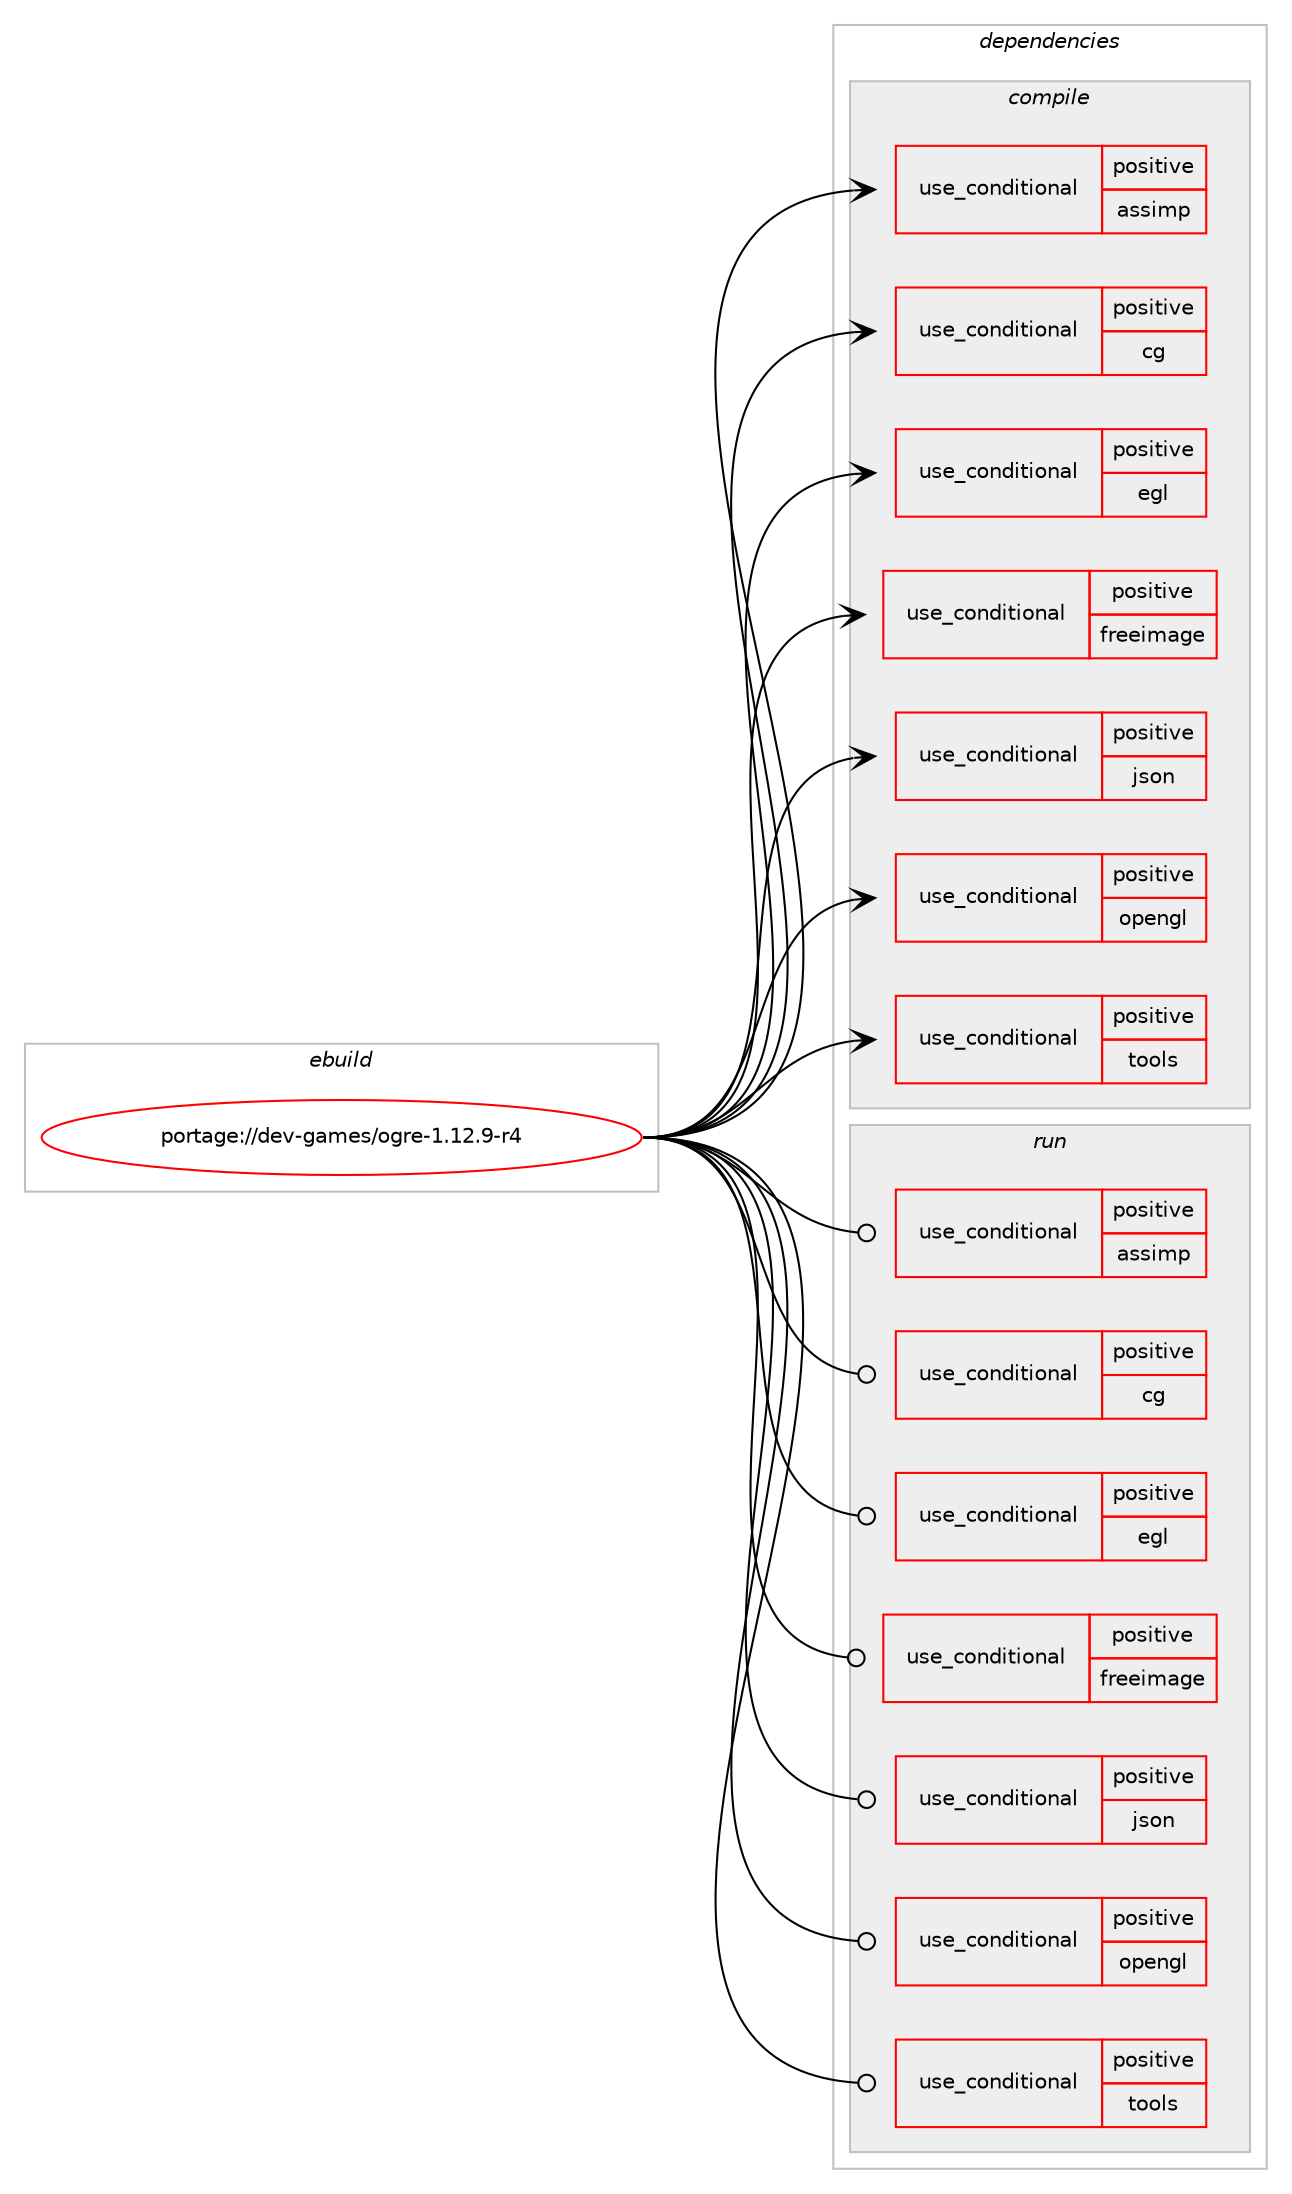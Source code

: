 digraph prolog {

# *************
# Graph options
# *************

newrank=true;
concentrate=true;
compound=true;
graph [rankdir=LR,fontname=Helvetica,fontsize=10,ranksep=1.5];#, ranksep=2.5, nodesep=0.2];
edge  [arrowhead=vee];
node  [fontname=Helvetica,fontsize=10];

# **********
# The ebuild
# **********

subgraph cluster_leftcol {
color=gray;
rank=same;
label=<<i>ebuild</i>>;
id [label="portage://dev-games/ogre-1.12.9-r4", color=red, width=4, href="../dev-games/ogre-1.12.9-r4.svg"];
}

# ****************
# The dependencies
# ****************

subgraph cluster_midcol {
color=gray;
label=<<i>dependencies</i>>;
subgraph cluster_compile {
fillcolor="#eeeeee";
style=filled;
label=<<i>compile</i>>;
subgraph cond19127 {
dependency33813 [label=<<TABLE BORDER="0" CELLBORDER="1" CELLSPACING="0" CELLPADDING="4"><TR><TD ROWSPAN="3" CELLPADDING="10">use_conditional</TD></TR><TR><TD>positive</TD></TR><TR><TD>assimp</TD></TR></TABLE>>, shape=none, color=red];
# *** BEGIN UNKNOWN DEPENDENCY TYPE (TODO) ***
# dependency33813 -> package_dependency(portage://dev-games/ogre-1.12.9-r4,install,no,media-libs,assimp,none,[,,],any_same_slot,[])
# *** END UNKNOWN DEPENDENCY TYPE (TODO) ***

}
id:e -> dependency33813:w [weight=20,style="solid",arrowhead="vee"];
subgraph cond19128 {
dependency33814 [label=<<TABLE BORDER="0" CELLBORDER="1" CELLSPACING="0" CELLPADDING="4"><TR><TD ROWSPAN="3" CELLPADDING="10">use_conditional</TD></TR><TR><TD>positive</TD></TR><TR><TD>cg</TD></TR></TABLE>>, shape=none, color=red];
# *** BEGIN UNKNOWN DEPENDENCY TYPE (TODO) ***
# dependency33814 -> package_dependency(portage://dev-games/ogre-1.12.9-r4,install,no,media-gfx,nvidia-cg-toolkit,none,[,,],[],[])
# *** END UNKNOWN DEPENDENCY TYPE (TODO) ***

}
id:e -> dependency33814:w [weight=20,style="solid",arrowhead="vee"];
subgraph cond19129 {
dependency33815 [label=<<TABLE BORDER="0" CELLBORDER="1" CELLSPACING="0" CELLPADDING="4"><TR><TD ROWSPAN="3" CELLPADDING="10">use_conditional</TD></TR><TR><TD>positive</TD></TR><TR><TD>egl</TD></TR></TABLE>>, shape=none, color=red];
# *** BEGIN UNKNOWN DEPENDENCY TYPE (TODO) ***
# dependency33815 -> package_dependency(portage://dev-games/ogre-1.12.9-r4,install,no,media-libs,libglvnd,none,[,,],[],[])
# *** END UNKNOWN DEPENDENCY TYPE (TODO) ***

}
id:e -> dependency33815:w [weight=20,style="solid",arrowhead="vee"];
subgraph cond19130 {
dependency33816 [label=<<TABLE BORDER="0" CELLBORDER="1" CELLSPACING="0" CELLPADDING="4"><TR><TD ROWSPAN="3" CELLPADDING="10">use_conditional</TD></TR><TR><TD>positive</TD></TR><TR><TD>freeimage</TD></TR></TABLE>>, shape=none, color=red];
# *** BEGIN UNKNOWN DEPENDENCY TYPE (TODO) ***
# dependency33816 -> package_dependency(portage://dev-games/ogre-1.12.9-r4,install,no,media-libs,freeimage,none,[,,],[],[])
# *** END UNKNOWN DEPENDENCY TYPE (TODO) ***

}
id:e -> dependency33816:w [weight=20,style="solid",arrowhead="vee"];
subgraph cond19131 {
dependency33817 [label=<<TABLE BORDER="0" CELLBORDER="1" CELLSPACING="0" CELLPADDING="4"><TR><TD ROWSPAN="3" CELLPADDING="10">use_conditional</TD></TR><TR><TD>positive</TD></TR><TR><TD>json</TD></TR></TABLE>>, shape=none, color=red];
# *** BEGIN UNKNOWN DEPENDENCY TYPE (TODO) ***
# dependency33817 -> package_dependency(portage://dev-games/ogre-1.12.9-r4,install,no,dev-libs,rapidjson,none,[,,],[],[])
# *** END UNKNOWN DEPENDENCY TYPE (TODO) ***

}
id:e -> dependency33817:w [weight=20,style="solid",arrowhead="vee"];
subgraph cond19132 {
dependency33818 [label=<<TABLE BORDER="0" CELLBORDER="1" CELLSPACING="0" CELLPADDING="4"><TR><TD ROWSPAN="3" CELLPADDING="10">use_conditional</TD></TR><TR><TD>positive</TD></TR><TR><TD>opengl</TD></TR></TABLE>>, shape=none, color=red];
# *** BEGIN UNKNOWN DEPENDENCY TYPE (TODO) ***
# dependency33818 -> package_dependency(portage://dev-games/ogre-1.12.9-r4,install,no,virtual,glu,none,[,,],[],[])
# *** END UNKNOWN DEPENDENCY TYPE (TODO) ***

# *** BEGIN UNKNOWN DEPENDENCY TYPE (TODO) ***
# dependency33818 -> package_dependency(portage://dev-games/ogre-1.12.9-r4,install,no,virtual,opengl,none,[,,],[],[])
# *** END UNKNOWN DEPENDENCY TYPE (TODO) ***

}
id:e -> dependency33818:w [weight=20,style="solid",arrowhead="vee"];
subgraph cond19133 {
dependency33819 [label=<<TABLE BORDER="0" CELLBORDER="1" CELLSPACING="0" CELLPADDING="4"><TR><TD ROWSPAN="3" CELLPADDING="10">use_conditional</TD></TR><TR><TD>positive</TD></TR><TR><TD>tools</TD></TR></TABLE>>, shape=none, color=red];
# *** BEGIN UNKNOWN DEPENDENCY TYPE (TODO) ***
# dependency33819 -> package_dependency(portage://dev-games/ogre-1.12.9-r4,install,no,dev-libs,tinyxml,none,[,,],[],[use(enable(stl),none)])
# *** END UNKNOWN DEPENDENCY TYPE (TODO) ***

}
id:e -> dependency33819:w [weight=20,style="solid",arrowhead="vee"];
# *** BEGIN UNKNOWN DEPENDENCY TYPE (TODO) ***
# id -> package_dependency(portage://dev-games/ogre-1.12.9-r4,install,no,dev-games,ois,none,[,,],[],[])
# *** END UNKNOWN DEPENDENCY TYPE (TODO) ***

# *** BEGIN UNKNOWN DEPENDENCY TYPE (TODO) ***
# id -> package_dependency(portage://dev-games/ogre-1.12.9-r4,install,no,dev-libs,pugixml,none,[,,],[],[])
# *** END UNKNOWN DEPENDENCY TYPE (TODO) ***

# *** BEGIN UNKNOWN DEPENDENCY TYPE (TODO) ***
# id -> package_dependency(portage://dev-games/ogre-1.12.9-r4,install,no,dev-libs,zziplib,none,[,,],[],[])
# *** END UNKNOWN DEPENDENCY TYPE (TODO) ***

# *** BEGIN UNKNOWN DEPENDENCY TYPE (TODO) ***
# id -> package_dependency(portage://dev-games/ogre-1.12.9-r4,install,no,media-libs,freetype,none,[,,],[slot(2)],[])
# *** END UNKNOWN DEPENDENCY TYPE (TODO) ***

# *** BEGIN UNKNOWN DEPENDENCY TYPE (TODO) ***
# id -> package_dependency(portage://dev-games/ogre-1.12.9-r4,install,no,x11-base,xorg-proto,none,[,,],[],[])
# *** END UNKNOWN DEPENDENCY TYPE (TODO) ***

# *** BEGIN UNKNOWN DEPENDENCY TYPE (TODO) ***
# id -> package_dependency(portage://dev-games/ogre-1.12.9-r4,install,no,x11-libs,libX11,none,[,,],[],[])
# *** END UNKNOWN DEPENDENCY TYPE (TODO) ***

# *** BEGIN UNKNOWN DEPENDENCY TYPE (TODO) ***
# id -> package_dependency(portage://dev-games/ogre-1.12.9-r4,install,no,x11-libs,libXaw,none,[,,],[],[])
# *** END UNKNOWN DEPENDENCY TYPE (TODO) ***

# *** BEGIN UNKNOWN DEPENDENCY TYPE (TODO) ***
# id -> package_dependency(portage://dev-games/ogre-1.12.9-r4,install,no,x11-libs,libXrandr,none,[,,],[],[])
# *** END UNKNOWN DEPENDENCY TYPE (TODO) ***

# *** BEGIN UNKNOWN DEPENDENCY TYPE (TODO) ***
# id -> package_dependency(portage://dev-games/ogre-1.12.9-r4,install,no,x11-libs,libXt,none,[,,],[],[])
# *** END UNKNOWN DEPENDENCY TYPE (TODO) ***

}
subgraph cluster_compileandrun {
fillcolor="#eeeeee";
style=filled;
label=<<i>compile and run</i>>;
}
subgraph cluster_run {
fillcolor="#eeeeee";
style=filled;
label=<<i>run</i>>;
subgraph cond19134 {
dependency33820 [label=<<TABLE BORDER="0" CELLBORDER="1" CELLSPACING="0" CELLPADDING="4"><TR><TD ROWSPAN="3" CELLPADDING="10">use_conditional</TD></TR><TR><TD>positive</TD></TR><TR><TD>assimp</TD></TR></TABLE>>, shape=none, color=red];
# *** BEGIN UNKNOWN DEPENDENCY TYPE (TODO) ***
# dependency33820 -> package_dependency(portage://dev-games/ogre-1.12.9-r4,run,no,media-libs,assimp,none,[,,],any_same_slot,[])
# *** END UNKNOWN DEPENDENCY TYPE (TODO) ***

}
id:e -> dependency33820:w [weight=20,style="solid",arrowhead="odot"];
subgraph cond19135 {
dependency33821 [label=<<TABLE BORDER="0" CELLBORDER="1" CELLSPACING="0" CELLPADDING="4"><TR><TD ROWSPAN="3" CELLPADDING="10">use_conditional</TD></TR><TR><TD>positive</TD></TR><TR><TD>cg</TD></TR></TABLE>>, shape=none, color=red];
# *** BEGIN UNKNOWN DEPENDENCY TYPE (TODO) ***
# dependency33821 -> package_dependency(portage://dev-games/ogre-1.12.9-r4,run,no,media-gfx,nvidia-cg-toolkit,none,[,,],[],[])
# *** END UNKNOWN DEPENDENCY TYPE (TODO) ***

}
id:e -> dependency33821:w [weight=20,style="solid",arrowhead="odot"];
subgraph cond19136 {
dependency33822 [label=<<TABLE BORDER="0" CELLBORDER="1" CELLSPACING="0" CELLPADDING="4"><TR><TD ROWSPAN="3" CELLPADDING="10">use_conditional</TD></TR><TR><TD>positive</TD></TR><TR><TD>egl</TD></TR></TABLE>>, shape=none, color=red];
# *** BEGIN UNKNOWN DEPENDENCY TYPE (TODO) ***
# dependency33822 -> package_dependency(portage://dev-games/ogre-1.12.9-r4,run,no,media-libs,libglvnd,none,[,,],[],[])
# *** END UNKNOWN DEPENDENCY TYPE (TODO) ***

}
id:e -> dependency33822:w [weight=20,style="solid",arrowhead="odot"];
subgraph cond19137 {
dependency33823 [label=<<TABLE BORDER="0" CELLBORDER="1" CELLSPACING="0" CELLPADDING="4"><TR><TD ROWSPAN="3" CELLPADDING="10">use_conditional</TD></TR><TR><TD>positive</TD></TR><TR><TD>freeimage</TD></TR></TABLE>>, shape=none, color=red];
# *** BEGIN UNKNOWN DEPENDENCY TYPE (TODO) ***
# dependency33823 -> package_dependency(portage://dev-games/ogre-1.12.9-r4,run,no,media-libs,freeimage,none,[,,],[],[])
# *** END UNKNOWN DEPENDENCY TYPE (TODO) ***

}
id:e -> dependency33823:w [weight=20,style="solid",arrowhead="odot"];
subgraph cond19138 {
dependency33824 [label=<<TABLE BORDER="0" CELLBORDER="1" CELLSPACING="0" CELLPADDING="4"><TR><TD ROWSPAN="3" CELLPADDING="10">use_conditional</TD></TR><TR><TD>positive</TD></TR><TR><TD>json</TD></TR></TABLE>>, shape=none, color=red];
# *** BEGIN UNKNOWN DEPENDENCY TYPE (TODO) ***
# dependency33824 -> package_dependency(portage://dev-games/ogre-1.12.9-r4,run,no,dev-libs,rapidjson,none,[,,],[],[])
# *** END UNKNOWN DEPENDENCY TYPE (TODO) ***

}
id:e -> dependency33824:w [weight=20,style="solid",arrowhead="odot"];
subgraph cond19139 {
dependency33825 [label=<<TABLE BORDER="0" CELLBORDER="1" CELLSPACING="0" CELLPADDING="4"><TR><TD ROWSPAN="3" CELLPADDING="10">use_conditional</TD></TR><TR><TD>positive</TD></TR><TR><TD>opengl</TD></TR></TABLE>>, shape=none, color=red];
# *** BEGIN UNKNOWN DEPENDENCY TYPE (TODO) ***
# dependency33825 -> package_dependency(portage://dev-games/ogre-1.12.9-r4,run,no,virtual,glu,none,[,,],[],[])
# *** END UNKNOWN DEPENDENCY TYPE (TODO) ***

# *** BEGIN UNKNOWN DEPENDENCY TYPE (TODO) ***
# dependency33825 -> package_dependency(portage://dev-games/ogre-1.12.9-r4,run,no,virtual,opengl,none,[,,],[],[])
# *** END UNKNOWN DEPENDENCY TYPE (TODO) ***

}
id:e -> dependency33825:w [weight=20,style="solid",arrowhead="odot"];
subgraph cond19140 {
dependency33826 [label=<<TABLE BORDER="0" CELLBORDER="1" CELLSPACING="0" CELLPADDING="4"><TR><TD ROWSPAN="3" CELLPADDING="10">use_conditional</TD></TR><TR><TD>positive</TD></TR><TR><TD>tools</TD></TR></TABLE>>, shape=none, color=red];
# *** BEGIN UNKNOWN DEPENDENCY TYPE (TODO) ***
# dependency33826 -> package_dependency(portage://dev-games/ogre-1.12.9-r4,run,no,dev-libs,tinyxml,none,[,,],[],[use(enable(stl),none)])
# *** END UNKNOWN DEPENDENCY TYPE (TODO) ***

}
id:e -> dependency33826:w [weight=20,style="solid",arrowhead="odot"];
# *** BEGIN UNKNOWN DEPENDENCY TYPE (TODO) ***
# id -> package_dependency(portage://dev-games/ogre-1.12.9-r4,run,no,dev-games,ois,none,[,,],[],[])
# *** END UNKNOWN DEPENDENCY TYPE (TODO) ***

# *** BEGIN UNKNOWN DEPENDENCY TYPE (TODO) ***
# id -> package_dependency(portage://dev-games/ogre-1.12.9-r4,run,no,dev-libs,pugixml,none,[,,],[],[])
# *** END UNKNOWN DEPENDENCY TYPE (TODO) ***

# *** BEGIN UNKNOWN DEPENDENCY TYPE (TODO) ***
# id -> package_dependency(portage://dev-games/ogre-1.12.9-r4,run,no,dev-libs,zziplib,none,[,,],[],[])
# *** END UNKNOWN DEPENDENCY TYPE (TODO) ***

# *** BEGIN UNKNOWN DEPENDENCY TYPE (TODO) ***
# id -> package_dependency(portage://dev-games/ogre-1.12.9-r4,run,no,media-libs,freetype,none,[,,],[slot(2)],[])
# *** END UNKNOWN DEPENDENCY TYPE (TODO) ***

# *** BEGIN UNKNOWN DEPENDENCY TYPE (TODO) ***
# id -> package_dependency(portage://dev-games/ogre-1.12.9-r4,run,no,x11-libs,libX11,none,[,,],[],[])
# *** END UNKNOWN DEPENDENCY TYPE (TODO) ***

# *** BEGIN UNKNOWN DEPENDENCY TYPE (TODO) ***
# id -> package_dependency(portage://dev-games/ogre-1.12.9-r4,run,no,x11-libs,libXaw,none,[,,],[],[])
# *** END UNKNOWN DEPENDENCY TYPE (TODO) ***

# *** BEGIN UNKNOWN DEPENDENCY TYPE (TODO) ***
# id -> package_dependency(portage://dev-games/ogre-1.12.9-r4,run,no,x11-libs,libXrandr,none,[,,],[],[])
# *** END UNKNOWN DEPENDENCY TYPE (TODO) ***

# *** BEGIN UNKNOWN DEPENDENCY TYPE (TODO) ***
# id -> package_dependency(portage://dev-games/ogre-1.12.9-r4,run,no,x11-libs,libXt,none,[,,],[],[])
# *** END UNKNOWN DEPENDENCY TYPE (TODO) ***

}
}

# **************
# The candidates
# **************

subgraph cluster_choices {
rank=same;
color=gray;
label=<<i>candidates</i>>;

}

}
